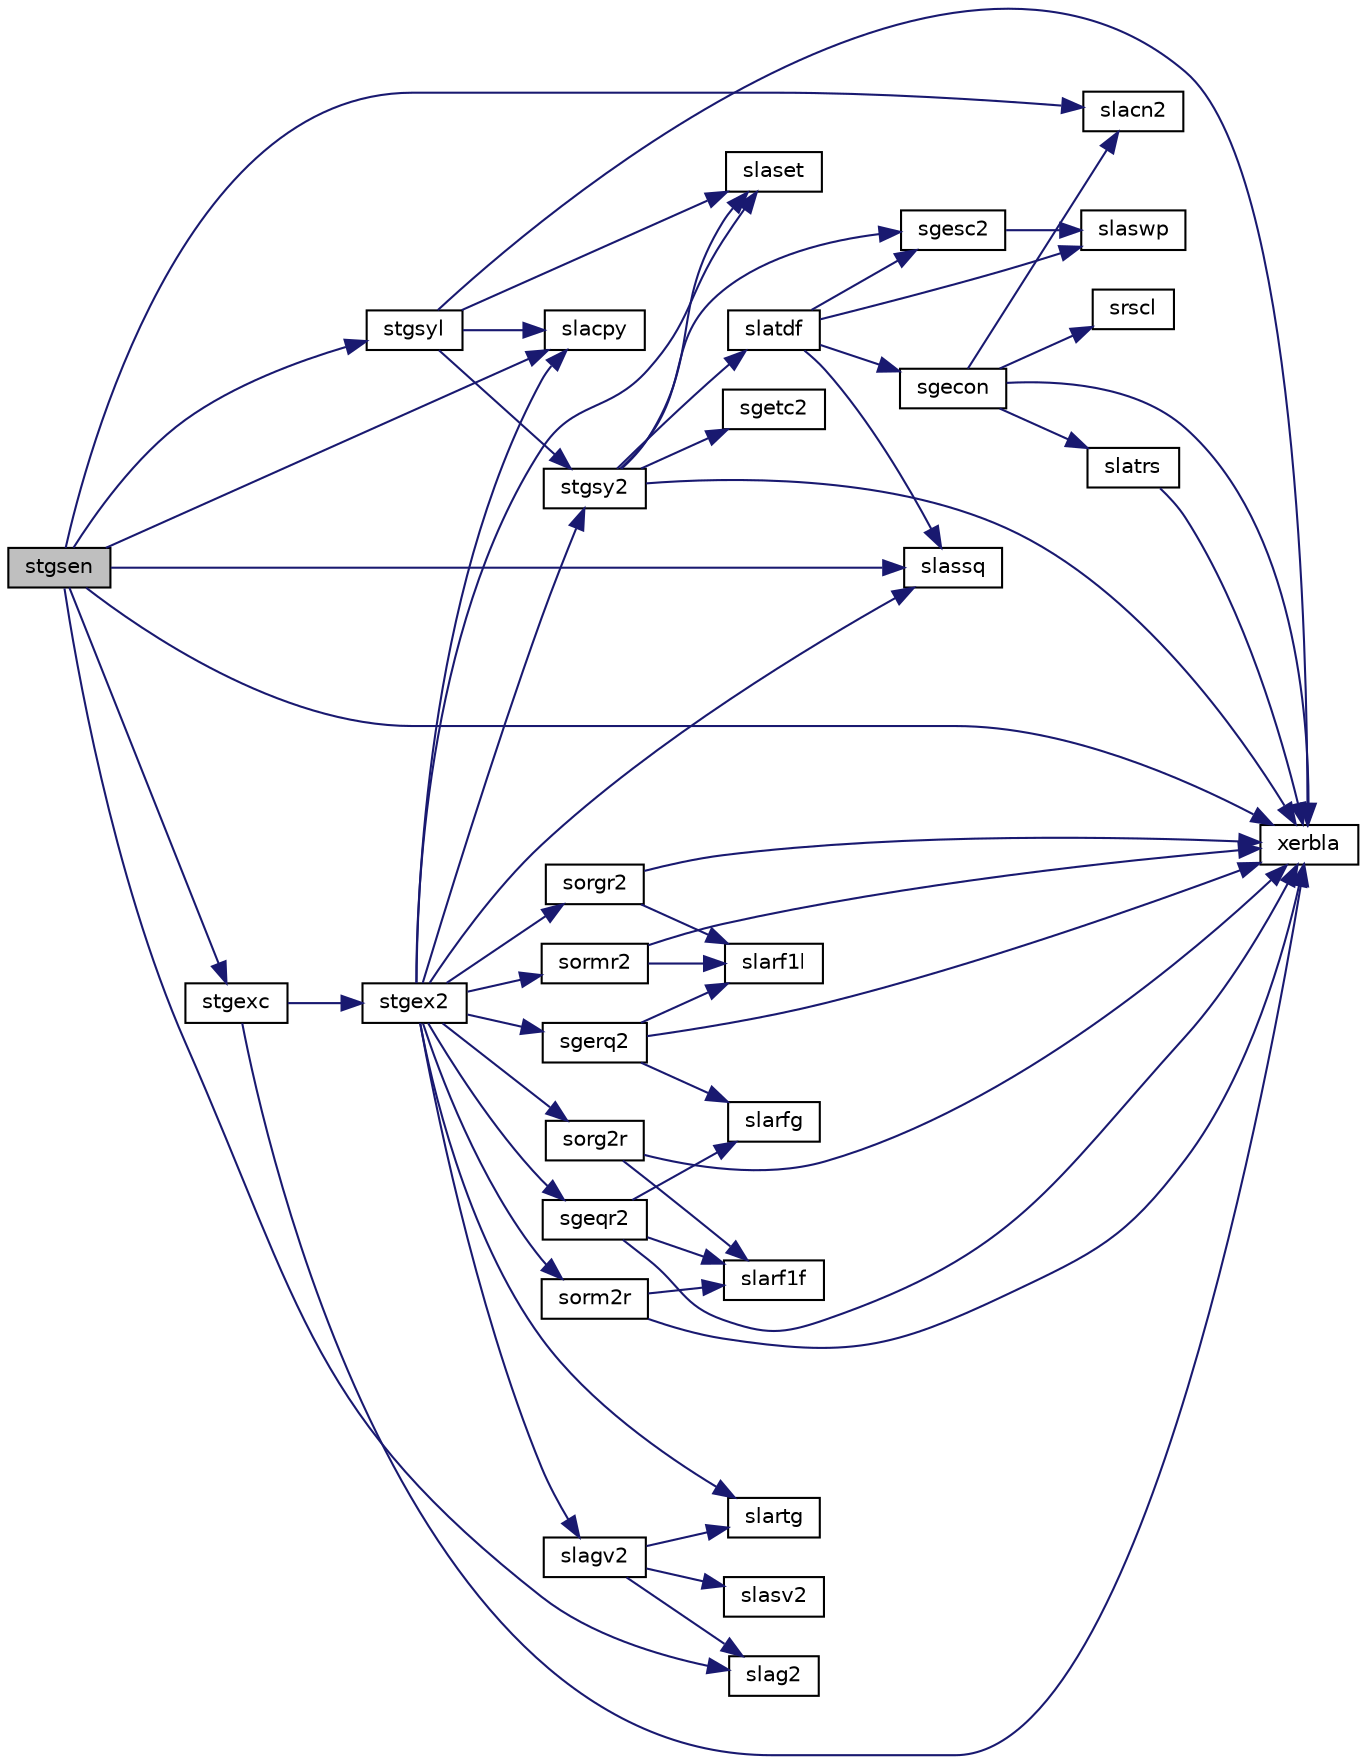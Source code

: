 digraph "stgsen"
{
 // LATEX_PDF_SIZE
  edge [fontname="Helvetica",fontsize="10",labelfontname="Helvetica",labelfontsize="10"];
  node [fontname="Helvetica",fontsize="10",shape=record];
  rankdir="LR";
  Node1 [label="stgsen",height=0.2,width=0.4,color="black", fillcolor="grey75", style="filled", fontcolor="black",tooltip="STGSEN"];
  Node1 -> Node2 [color="midnightblue",fontsize="10",style="solid",fontname="Helvetica"];
  Node2 [label="slacn2",height=0.2,width=0.4,color="black", fillcolor="white", style="filled",URL="$slacn2_8f.html#a670bf75845ea8d0f2220f41866c6d294",tooltip="SLACN2 estimates the 1-norm of a square matrix, using reverse communication for evaluating matrix-vec..."];
  Node1 -> Node3 [color="midnightblue",fontsize="10",style="solid",fontname="Helvetica"];
  Node3 [label="slacpy",height=0.2,width=0.4,color="black", fillcolor="white", style="filled",URL="$slacpy_8f.html#a7780c991533ce8dd1f2c22ae2d563f08",tooltip="SLACPY copies all or part of one two-dimensional array to another."];
  Node1 -> Node4 [color="midnightblue",fontsize="10",style="solid",fontname="Helvetica"];
  Node4 [label="slag2",height=0.2,width=0.4,color="black", fillcolor="white", style="filled",URL="$slag2_8f.html#ad3b49c0d866291d36842a3033c6616be",tooltip="SLAG2 computes the eigenvalues of a 2-by-2 generalized eigenvalue problem, with scaling as necessary ..."];
  Node1 -> Node5 [color="midnightblue",fontsize="10",style="solid",fontname="Helvetica"];
  Node5 [label="slassq",height=0.2,width=0.4,color="black", fillcolor="white", style="filled",URL="$slassq_8f90.html#a0596b4bfa745d0d1c5817d4790921cda",tooltip="SLASSQ updates a sum of squares represented in scaled form."];
  Node1 -> Node6 [color="midnightblue",fontsize="10",style="solid",fontname="Helvetica"];
  Node6 [label="stgexc",height=0.2,width=0.4,color="black", fillcolor="white", style="filled",URL="$stgexc_8f.html#a1af98b467b76dca2231f57debae966c5",tooltip="STGEXC"];
  Node6 -> Node7 [color="midnightblue",fontsize="10",style="solid",fontname="Helvetica"];
  Node7 [label="stgex2",height=0.2,width=0.4,color="black", fillcolor="white", style="filled",URL="$stgex2_8f.html#a291b344e4ed84af6cdba9a6d1efce24b",tooltip="STGEX2 swaps adjacent diagonal blocks in an upper (quasi) triangular matrix pair by an orthogonal equ..."];
  Node7 -> Node8 [color="midnightblue",fontsize="10",style="solid",fontname="Helvetica"];
  Node8 [label="sgeqr2",height=0.2,width=0.4,color="black", fillcolor="white", style="filled",URL="$sgeqr2_8f.html#acd1ae8241f3d12cfa0f1d5ecdbc32eca",tooltip="SGEQR2 computes the QR factorization of a general rectangular matrix using an unblocked algorithm."];
  Node8 -> Node9 [color="midnightblue",fontsize="10",style="solid",fontname="Helvetica"];
  Node9 [label="slarf1f",height=0.2,width=0.4,color="black", fillcolor="white", style="filled",URL="$slarf1f_8f.html#aefd3efd961011e8288e1a09bb2e04b99",tooltip="SLARF1F applies an elementary reflector to a general rectangular"];
  Node8 -> Node10 [color="midnightblue",fontsize="10",style="solid",fontname="Helvetica"];
  Node10 [label="slarfg",height=0.2,width=0.4,color="black", fillcolor="white", style="filled",URL="$slarfg_8f.html#a1c10a1adfa35b2d5ea15e801287a6a38",tooltip="SLARFG generates an elementary reflector (Householder matrix)."];
  Node8 -> Node11 [color="midnightblue",fontsize="10",style="solid",fontname="Helvetica"];
  Node11 [label="xerbla",height=0.2,width=0.4,color="black", fillcolor="white", style="filled",URL="$xerbla_8f.html#a377ee61015baf8dea7770b3a404b1c07",tooltip="XERBLA"];
  Node7 -> Node12 [color="midnightblue",fontsize="10",style="solid",fontname="Helvetica"];
  Node12 [label="sgerq2",height=0.2,width=0.4,color="black", fillcolor="white", style="filled",URL="$sgerq2_8f.html#a5e9f3f3c1012927a2df1456522a0e297",tooltip="SGERQ2 computes the RQ factorization of a general rectangular matrix using an unblocked algorithm."];
  Node12 -> Node13 [color="midnightblue",fontsize="10",style="solid",fontname="Helvetica"];
  Node13 [label="slarf1l",height=0.2,width=0.4,color="black", fillcolor="white", style="filled",URL="$slarf1l_8f.html#a2cd524707ffe6a2e5594c43517e1ba41",tooltip="SLARF1L applies an elementary reflector to a general rectangular"];
  Node12 -> Node10 [color="midnightblue",fontsize="10",style="solid",fontname="Helvetica"];
  Node12 -> Node11 [color="midnightblue",fontsize="10",style="solid",fontname="Helvetica"];
  Node7 -> Node3 [color="midnightblue",fontsize="10",style="solid",fontname="Helvetica"];
  Node7 -> Node14 [color="midnightblue",fontsize="10",style="solid",fontname="Helvetica"];
  Node14 [label="slagv2",height=0.2,width=0.4,color="black", fillcolor="white", style="filled",URL="$slagv2_8f.html#a1474fbb59b5b24e3f7965895c6924a2e",tooltip="SLAGV2 computes the Generalized Schur factorization of a real 2-by-2 matrix pencil (A,..."];
  Node14 -> Node4 [color="midnightblue",fontsize="10",style="solid",fontname="Helvetica"];
  Node14 -> Node15 [color="midnightblue",fontsize="10",style="solid",fontname="Helvetica"];
  Node15 [label="slartg",height=0.2,width=0.4,color="black", fillcolor="white", style="filled",URL="$slartg_8f90.html#a8836d25697ed4d8cc0b7d0f45b558c3b",tooltip="SLARTG generates a plane rotation with real cosine and real sine."];
  Node14 -> Node16 [color="midnightblue",fontsize="10",style="solid",fontname="Helvetica"];
  Node16 [label="slasv2",height=0.2,width=0.4,color="black", fillcolor="white", style="filled",URL="$slasv2_8f.html#a8783434fbc24d465134e5604c5737565",tooltip="SLASV2 computes the singular value decomposition of a 2-by-2 triangular matrix."];
  Node7 -> Node15 [color="midnightblue",fontsize="10",style="solid",fontname="Helvetica"];
  Node7 -> Node17 [color="midnightblue",fontsize="10",style="solid",fontname="Helvetica"];
  Node17 [label="slaset",height=0.2,width=0.4,color="black", fillcolor="white", style="filled",URL="$slaset_8f.html#a6174184453f17ad7cc3488044325d5ac",tooltip="SLASET initializes the off-diagonal elements and the diagonal elements of a matrix to given values."];
  Node7 -> Node5 [color="midnightblue",fontsize="10",style="solid",fontname="Helvetica"];
  Node7 -> Node18 [color="midnightblue",fontsize="10",style="solid",fontname="Helvetica"];
  Node18 [label="sorg2r",height=0.2,width=0.4,color="black", fillcolor="white", style="filled",URL="$sorg2r_8f.html#a4968b973936e8a9f1ae4ab1f252cb230",tooltip="SORG2R generates all or part of the orthogonal matrix Q from a QR factorization determined by sgeqrf ..."];
  Node18 -> Node9 [color="midnightblue",fontsize="10",style="solid",fontname="Helvetica"];
  Node18 -> Node11 [color="midnightblue",fontsize="10",style="solid",fontname="Helvetica"];
  Node7 -> Node19 [color="midnightblue",fontsize="10",style="solid",fontname="Helvetica"];
  Node19 [label="sorgr2",height=0.2,width=0.4,color="black", fillcolor="white", style="filled",URL="$sorgr2_8f.html#a5cf46aa163e4a278e9233a7b30dff8aa",tooltip="SORGR2 generates all or part of the orthogonal matrix Q from an RQ factorization determined by sgerqf..."];
  Node19 -> Node13 [color="midnightblue",fontsize="10",style="solid",fontname="Helvetica"];
  Node19 -> Node11 [color="midnightblue",fontsize="10",style="solid",fontname="Helvetica"];
  Node7 -> Node20 [color="midnightblue",fontsize="10",style="solid",fontname="Helvetica"];
  Node20 [label="sorm2r",height=0.2,width=0.4,color="black", fillcolor="white", style="filled",URL="$sorm2r_8f.html#a45a8a1e608ebbcc3fcafbe60f2995d78",tooltip="SORM2R multiplies a general matrix by the orthogonal matrix from a QR factorization determined by sge..."];
  Node20 -> Node9 [color="midnightblue",fontsize="10",style="solid",fontname="Helvetica"];
  Node20 -> Node11 [color="midnightblue",fontsize="10",style="solid",fontname="Helvetica"];
  Node7 -> Node21 [color="midnightblue",fontsize="10",style="solid",fontname="Helvetica"];
  Node21 [label="sormr2",height=0.2,width=0.4,color="black", fillcolor="white", style="filled",URL="$sormr2_8f.html#a18ade12e8735b8ee89c7c93da87b2dca",tooltip="SORMR2 multiplies a general matrix by the orthogonal matrix from a RQ factorization determined by sge..."];
  Node21 -> Node13 [color="midnightblue",fontsize="10",style="solid",fontname="Helvetica"];
  Node21 -> Node11 [color="midnightblue",fontsize="10",style="solid",fontname="Helvetica"];
  Node7 -> Node22 [color="midnightblue",fontsize="10",style="solid",fontname="Helvetica"];
  Node22 [label="stgsy2",height=0.2,width=0.4,color="black", fillcolor="white", style="filled",URL="$stgsy2_8f.html#a739f7e0603f9635371aad0683dae1dbb",tooltip="STGSY2 solves the generalized Sylvester equation (unblocked algorithm)."];
  Node22 -> Node23 [color="midnightblue",fontsize="10",style="solid",fontname="Helvetica"];
  Node23 [label="sgesc2",height=0.2,width=0.4,color="black", fillcolor="white", style="filled",URL="$sgesc2_8f.html#a8ad3f90608eb3f7cc3ea700ea36b8fdc",tooltip="SGESC2 solves a system of linear equations using the LU factorization with complete pivoting computed..."];
  Node23 -> Node24 [color="midnightblue",fontsize="10",style="solid",fontname="Helvetica"];
  Node24 [label="slaswp",height=0.2,width=0.4,color="black", fillcolor="white", style="filled",URL="$slaswp_8f.html#acb14404955e1b301d7877892a3c83f3d",tooltip="SLASWP performs a series of row interchanges on a general rectangular matrix."];
  Node22 -> Node25 [color="midnightblue",fontsize="10",style="solid",fontname="Helvetica"];
  Node25 [label="sgetc2",height=0.2,width=0.4,color="black", fillcolor="white", style="filled",URL="$sgetc2_8f.html#ac0fa1757e981d8faef063cc9f4fa09ea",tooltip="SGETC2 computes the LU factorization with complete pivoting of the general n-by-n matrix."];
  Node22 -> Node17 [color="midnightblue",fontsize="10",style="solid",fontname="Helvetica"];
  Node22 -> Node26 [color="midnightblue",fontsize="10",style="solid",fontname="Helvetica"];
  Node26 [label="slatdf",height=0.2,width=0.4,color="black", fillcolor="white", style="filled",URL="$slatdf_8f.html#aeaf9920f8087f98e9efb95bab9d8cb6a",tooltip="SLATDF uses the LU factorization of the n-by-n matrix computed by sgetc2 and computes a contribution ..."];
  Node26 -> Node27 [color="midnightblue",fontsize="10",style="solid",fontname="Helvetica"];
  Node27 [label="sgecon",height=0.2,width=0.4,color="black", fillcolor="white", style="filled",URL="$sgecon_8f.html#a89f21d7700aaccc5fc72ca3316c33463",tooltip="SGECON"];
  Node27 -> Node2 [color="midnightblue",fontsize="10",style="solid",fontname="Helvetica"];
  Node27 -> Node28 [color="midnightblue",fontsize="10",style="solid",fontname="Helvetica"];
  Node28 [label="slatrs",height=0.2,width=0.4,color="black", fillcolor="white", style="filled",URL="$slatrs_8f.html#a42b0ddf6be8e085ee0e0d72f24f0b39d",tooltip="SLATRS solves a triangular system of equations with the scale factor set to prevent overflow."];
  Node28 -> Node11 [color="midnightblue",fontsize="10",style="solid",fontname="Helvetica"];
  Node27 -> Node29 [color="midnightblue",fontsize="10",style="solid",fontname="Helvetica"];
  Node29 [label="srscl",height=0.2,width=0.4,color="black", fillcolor="white", style="filled",URL="$srscl_8f.html#ae668a889bec7fb6d91ba4457e2f83722",tooltip="SRSCL multiplies a vector by the reciprocal of a real scalar."];
  Node27 -> Node11 [color="midnightblue",fontsize="10",style="solid",fontname="Helvetica"];
  Node26 -> Node23 [color="midnightblue",fontsize="10",style="solid",fontname="Helvetica"];
  Node26 -> Node5 [color="midnightblue",fontsize="10",style="solid",fontname="Helvetica"];
  Node26 -> Node24 [color="midnightblue",fontsize="10",style="solid",fontname="Helvetica"];
  Node22 -> Node11 [color="midnightblue",fontsize="10",style="solid",fontname="Helvetica"];
  Node6 -> Node11 [color="midnightblue",fontsize="10",style="solid",fontname="Helvetica"];
  Node1 -> Node30 [color="midnightblue",fontsize="10",style="solid",fontname="Helvetica"];
  Node30 [label="stgsyl",height=0.2,width=0.4,color="black", fillcolor="white", style="filled",URL="$stgsyl_8f.html#a7be8a5fb25c1b67ea888747c1334d996",tooltip="STGSYL"];
  Node30 -> Node3 [color="midnightblue",fontsize="10",style="solid",fontname="Helvetica"];
  Node30 -> Node17 [color="midnightblue",fontsize="10",style="solid",fontname="Helvetica"];
  Node30 -> Node22 [color="midnightblue",fontsize="10",style="solid",fontname="Helvetica"];
  Node30 -> Node11 [color="midnightblue",fontsize="10",style="solid",fontname="Helvetica"];
  Node1 -> Node11 [color="midnightblue",fontsize="10",style="solid",fontname="Helvetica"];
}
